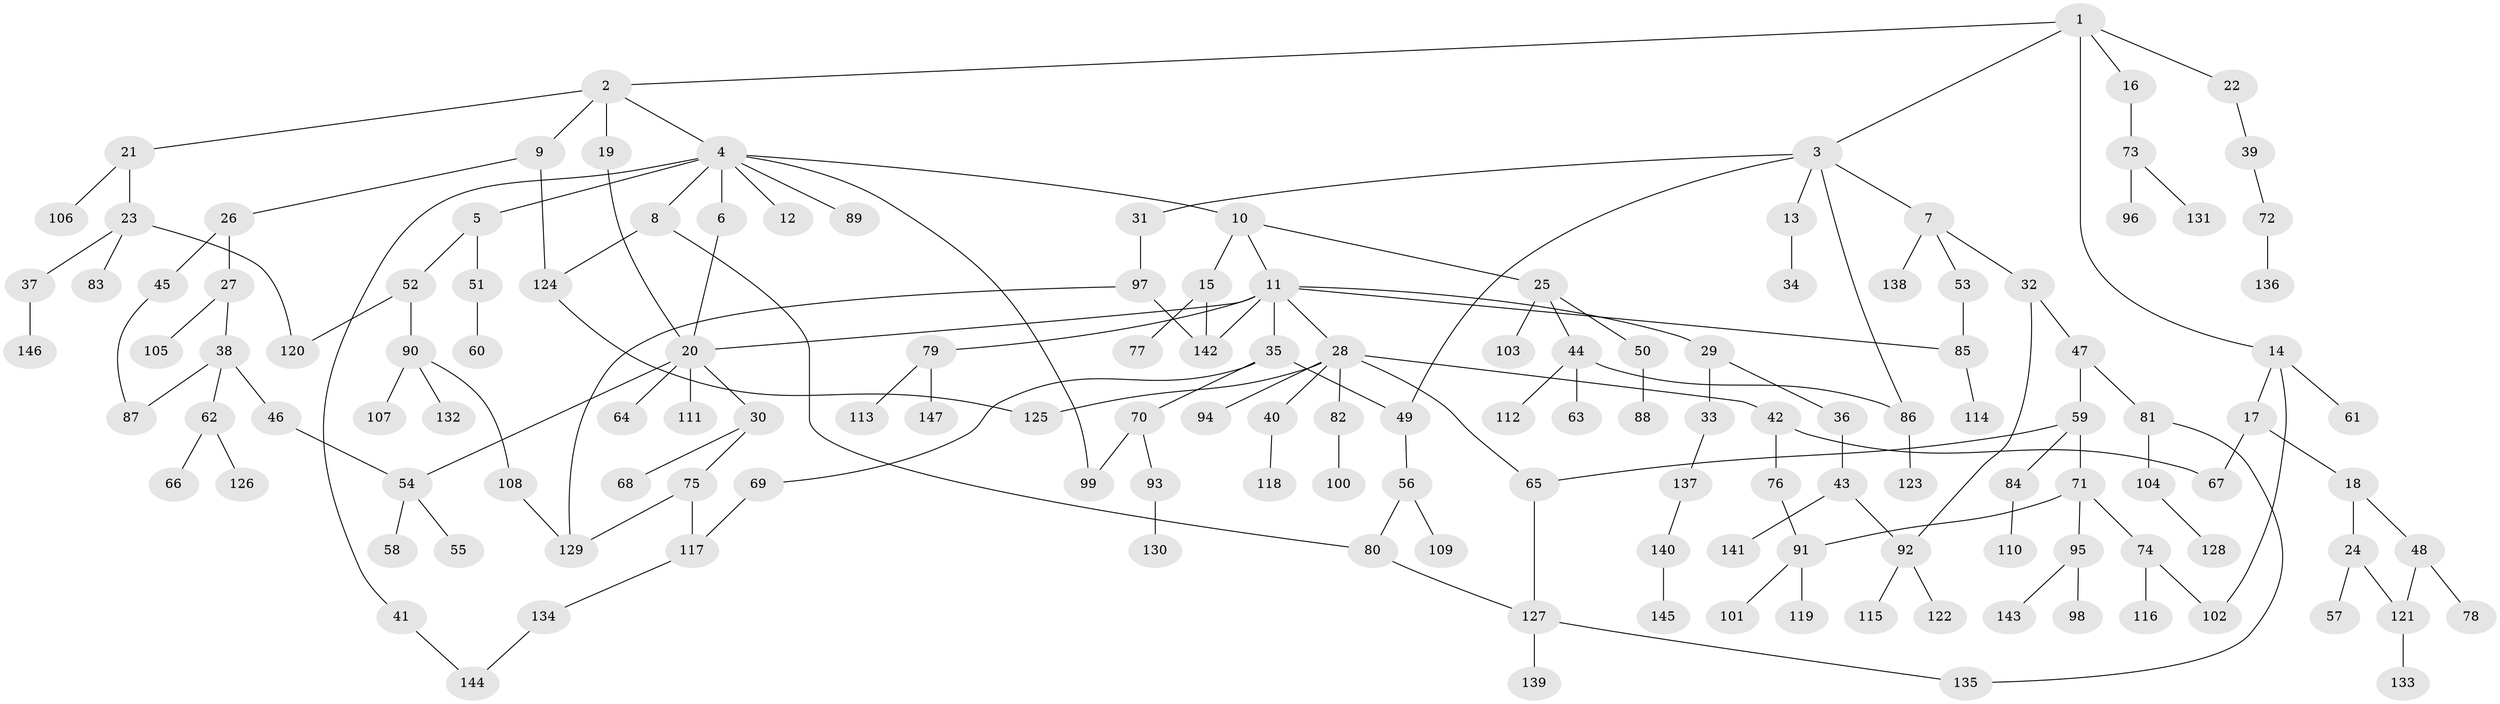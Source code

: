 // coarse degree distribution, {8: 0.010309278350515464, 7: 0.020618556701030927, 9: 0.020618556701030927, 4: 0.07216494845360824, 2: 0.29896907216494845, 3: 0.17525773195876287, 1: 0.3402061855670103, 6: 0.020618556701030927, 5: 0.041237113402061855}
// Generated by graph-tools (version 1.1) at 2025/23/03/03/25 07:23:32]
// undirected, 147 vertices, 172 edges
graph export_dot {
graph [start="1"]
  node [color=gray90,style=filled];
  1;
  2;
  3;
  4;
  5;
  6;
  7;
  8;
  9;
  10;
  11;
  12;
  13;
  14;
  15;
  16;
  17;
  18;
  19;
  20;
  21;
  22;
  23;
  24;
  25;
  26;
  27;
  28;
  29;
  30;
  31;
  32;
  33;
  34;
  35;
  36;
  37;
  38;
  39;
  40;
  41;
  42;
  43;
  44;
  45;
  46;
  47;
  48;
  49;
  50;
  51;
  52;
  53;
  54;
  55;
  56;
  57;
  58;
  59;
  60;
  61;
  62;
  63;
  64;
  65;
  66;
  67;
  68;
  69;
  70;
  71;
  72;
  73;
  74;
  75;
  76;
  77;
  78;
  79;
  80;
  81;
  82;
  83;
  84;
  85;
  86;
  87;
  88;
  89;
  90;
  91;
  92;
  93;
  94;
  95;
  96;
  97;
  98;
  99;
  100;
  101;
  102;
  103;
  104;
  105;
  106;
  107;
  108;
  109;
  110;
  111;
  112;
  113;
  114;
  115;
  116;
  117;
  118;
  119;
  120;
  121;
  122;
  123;
  124;
  125;
  126;
  127;
  128;
  129;
  130;
  131;
  132;
  133;
  134;
  135;
  136;
  137;
  138;
  139;
  140;
  141;
  142;
  143;
  144;
  145;
  146;
  147;
  1 -- 2;
  1 -- 3;
  1 -- 14;
  1 -- 16;
  1 -- 22;
  2 -- 4;
  2 -- 9;
  2 -- 19;
  2 -- 21;
  3 -- 7;
  3 -- 13;
  3 -- 31;
  3 -- 49;
  3 -- 86;
  4 -- 5;
  4 -- 6;
  4 -- 8;
  4 -- 10;
  4 -- 12;
  4 -- 41;
  4 -- 89;
  4 -- 99;
  5 -- 51;
  5 -- 52;
  6 -- 20;
  7 -- 32;
  7 -- 53;
  7 -- 138;
  8 -- 80;
  8 -- 124;
  9 -- 26;
  9 -- 124;
  10 -- 11;
  10 -- 15;
  10 -- 25;
  11 -- 28;
  11 -- 29;
  11 -- 35;
  11 -- 79;
  11 -- 85;
  11 -- 20;
  11 -- 142;
  13 -- 34;
  14 -- 17;
  14 -- 61;
  14 -- 102;
  15 -- 77;
  15 -- 142;
  16 -- 73;
  17 -- 18;
  17 -- 67;
  18 -- 24;
  18 -- 48;
  19 -- 20;
  20 -- 30;
  20 -- 64;
  20 -- 111;
  20 -- 54;
  21 -- 23;
  21 -- 106;
  22 -- 39;
  23 -- 37;
  23 -- 83;
  23 -- 120;
  24 -- 57;
  24 -- 121;
  25 -- 44;
  25 -- 50;
  25 -- 103;
  26 -- 27;
  26 -- 45;
  27 -- 38;
  27 -- 105;
  28 -- 40;
  28 -- 42;
  28 -- 82;
  28 -- 94;
  28 -- 65;
  28 -- 125;
  29 -- 33;
  29 -- 36;
  30 -- 68;
  30 -- 75;
  31 -- 97;
  32 -- 47;
  32 -- 92;
  33 -- 137;
  35 -- 69;
  35 -- 70;
  35 -- 49;
  36 -- 43;
  37 -- 146;
  38 -- 46;
  38 -- 62;
  38 -- 87;
  39 -- 72;
  40 -- 118;
  41 -- 144;
  42 -- 67;
  42 -- 76;
  43 -- 141;
  43 -- 92;
  44 -- 63;
  44 -- 86;
  44 -- 112;
  45 -- 87;
  46 -- 54;
  47 -- 59;
  47 -- 81;
  48 -- 78;
  48 -- 121;
  49 -- 56;
  50 -- 88;
  51 -- 60;
  52 -- 90;
  52 -- 120;
  53 -- 85;
  54 -- 55;
  54 -- 58;
  56 -- 80;
  56 -- 109;
  59 -- 65;
  59 -- 71;
  59 -- 84;
  62 -- 66;
  62 -- 126;
  65 -- 127;
  69 -- 117;
  70 -- 93;
  70 -- 99;
  71 -- 74;
  71 -- 91;
  71 -- 95;
  72 -- 136;
  73 -- 96;
  73 -- 131;
  74 -- 116;
  74 -- 102;
  75 -- 117;
  75 -- 129;
  76 -- 91;
  79 -- 113;
  79 -- 147;
  80 -- 127;
  81 -- 104;
  81 -- 135;
  82 -- 100;
  84 -- 110;
  85 -- 114;
  86 -- 123;
  90 -- 107;
  90 -- 108;
  90 -- 132;
  91 -- 101;
  91 -- 119;
  92 -- 115;
  92 -- 122;
  93 -- 130;
  95 -- 98;
  95 -- 143;
  97 -- 129;
  97 -- 142;
  104 -- 128;
  108 -- 129;
  117 -- 134;
  121 -- 133;
  124 -- 125;
  127 -- 139;
  127 -- 135;
  134 -- 144;
  137 -- 140;
  140 -- 145;
}
